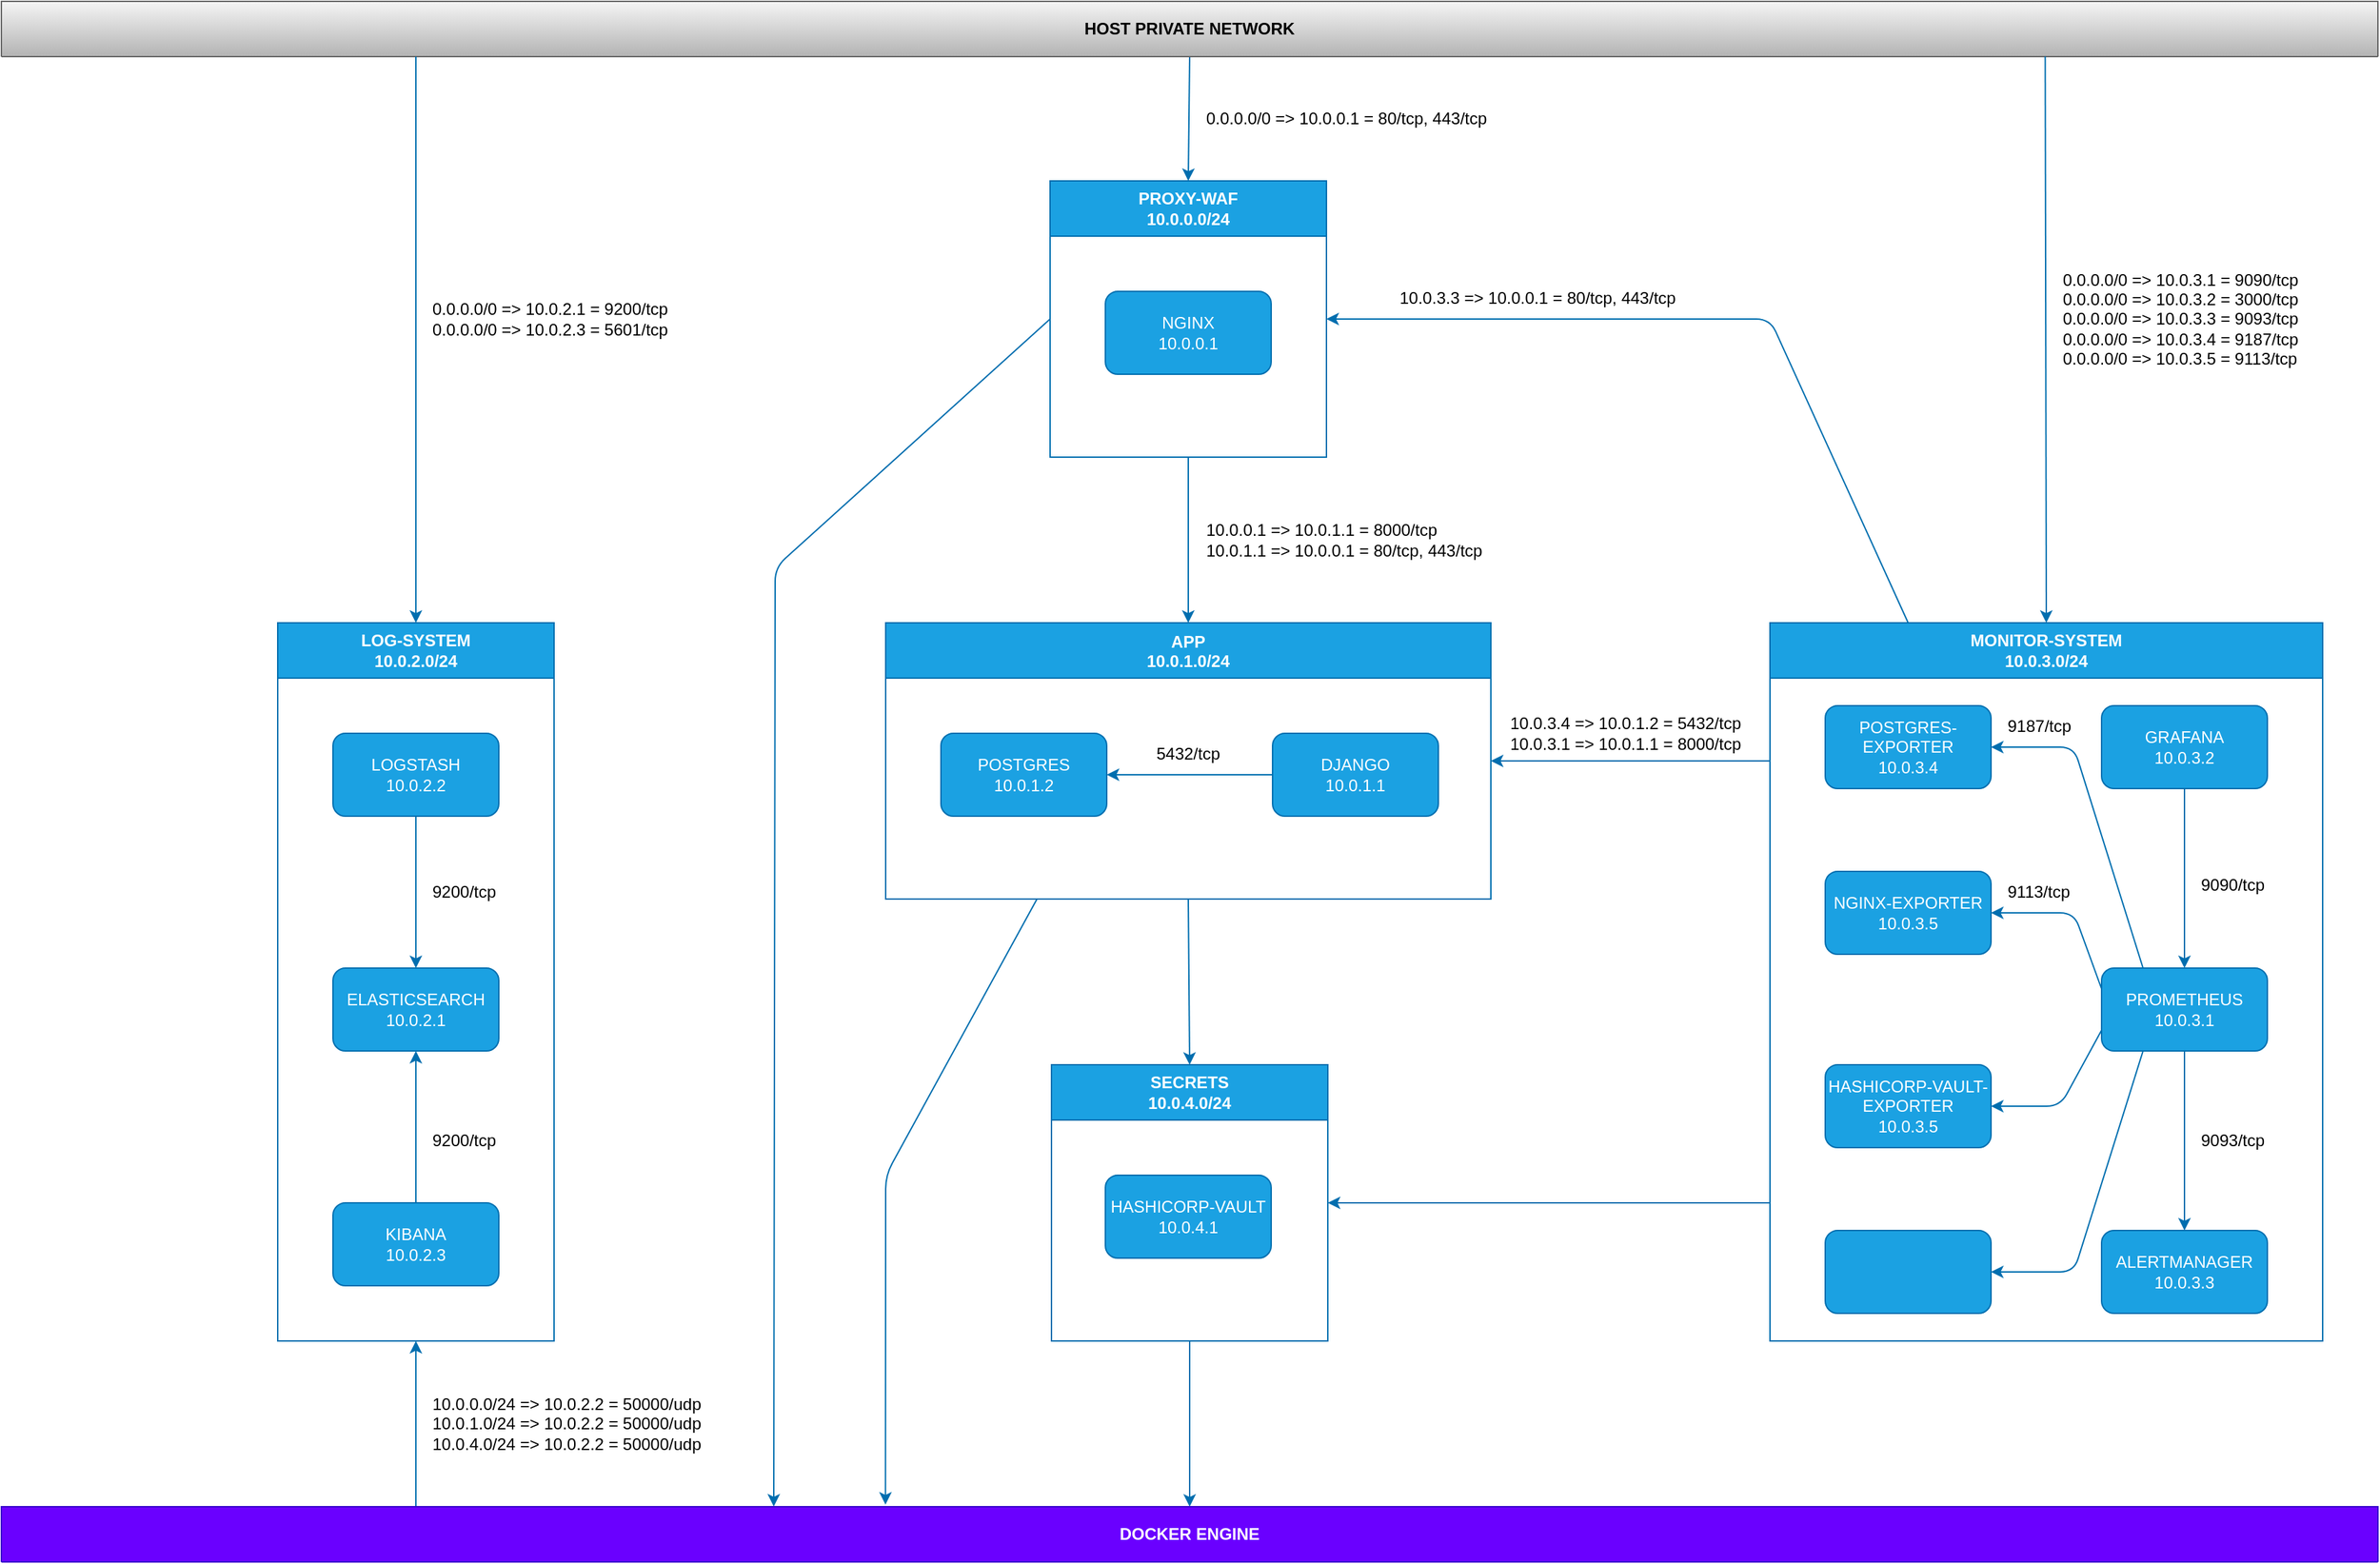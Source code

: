 <mxfile>
    <diagram id="2Z_CETV6rpszF2AJH84o" name="Page-1">
        <mxGraphModel dx="1719" dy="1068" grid="1" gridSize="10" guides="1" tooltips="1" connect="1" arrows="1" fold="1" page="0" pageScale="1" pageWidth="850" pageHeight="1100" math="0" shadow="0">
            <root>
                <mxCell id="0"/>
                <mxCell id="1" parent="0"/>
                <mxCell id="32" style="edgeStyle=none;html=1;exitX=0.5;exitY=1;exitDx=0;exitDy=0;fontColor=#262626;fillColor=#1ba1e2;strokeColor=#006EAF;entryX=0.5;entryY=0;entryDx=0;entryDy=0;" parent="1" source="33" target="12" edge="1">
                    <mxGeometry relative="1" as="geometry">
                        <mxPoint x="510" y="390" as="targetPoint"/>
                    </mxGeometry>
                </mxCell>
                <mxCell id="41" style="edgeStyle=none;html=1;exitX=0.5;exitY=1;exitDx=0;exitDy=0;entryX=0.5;entryY=0;entryDx=0;entryDy=0;fillColor=#1ba1e2;strokeColor=#006EAF;" parent="1" source="12" target="38" edge="1">
                    <mxGeometry relative="1" as="geometry"/>
                </mxCell>
                <mxCell id="79" style="edgeStyle=none;html=1;exitX=0.25;exitY=1;exitDx=0;exitDy=0;fillColor=#1ba1e2;strokeColor=#006EAF;entryX=0.372;entryY=-0.038;entryDx=0;entryDy=0;entryPerimeter=0;" parent="1" source="12" target="77" edge="1">
                    <mxGeometry relative="1" as="geometry">
                        <Array as="points">
                            <mxPoint x="200" y="800"/>
                        </Array>
                        <mxPoint x="201" y="1080" as="targetPoint"/>
                    </mxGeometry>
                </mxCell>
                <mxCell id="12" value="APP&#10;10.0.1.0/24" style="swimlane;startSize=40;swimlaneFillColor=none;rounded=0;glass=0;shadow=0;swimlaneLine=1;fillColor=#1ba1e2;strokeColor=#006EAF;fontColor=#ffffff;" parent="1" vertex="1">
                    <mxGeometry x="200" y="400" width="438" height="200" as="geometry">
                        <mxRectangle x="320" y="320" width="50" height="40" as="alternateBounds"/>
                    </mxGeometry>
                </mxCell>
                <mxCell id="15" value="POSTGRES&lt;br&gt;10.0.1.2" style="rounded=1;whiteSpace=wrap;html=1;fillColor=#1ba1e2;fontColor=#ffffff;strokeColor=#006EAF;" parent="12" vertex="1">
                    <mxGeometry x="40" y="80" width="120" height="60" as="geometry"/>
                </mxCell>
                <mxCell id="20" style="edgeStyle=none;html=1;exitX=0;exitY=0.5;exitDx=0;exitDy=0;entryX=1;entryY=0.5;entryDx=0;entryDy=0;fillColor=#1ba1e2;strokeColor=#006EAF;" parent="12" source="16" target="15" edge="1">
                    <mxGeometry relative="1" as="geometry"/>
                </mxCell>
                <mxCell id="16" value="DJANGO&lt;br&gt;10.0.1.1" style="rounded=1;whiteSpace=wrap;html=1;shadow=0;fillColor=#1ba1e2;fontColor=#ffffff;strokeColor=#006EAF;" parent="12" vertex="1">
                    <mxGeometry x="280" y="80" width="120" height="60" as="geometry"/>
                </mxCell>
                <mxCell id="22" value="5432/tcp" style="text;html=1;strokeColor=none;fillColor=none;align=center;verticalAlign=middle;whiteSpace=wrap;rounded=0;" parent="12" vertex="1">
                    <mxGeometry x="189" y="80" width="60" height="30" as="geometry"/>
                </mxCell>
                <mxCell id="28" value="10.0.0.1 =&amp;gt; 10.0.1.1 = 8000/tcp&lt;br&gt;10.0.1.1 =&amp;gt; 10.0.0.1 = 80/tcp, 443/tcp" style="text;html=1;align=left;verticalAlign=middle;resizable=0;points=[];autosize=1;strokeColor=none;fillColor=none;" parent="1" vertex="1">
                    <mxGeometry x="430" y="320" width="220" height="40" as="geometry"/>
                </mxCell>
                <mxCell id="80" style="edgeStyle=none;html=1;exitX=0;exitY=0.5;exitDx=0;exitDy=0;entryX=0.325;entryY=-0.004;entryDx=0;entryDy=0;fillColor=#1ba1e2;strokeColor=#006EAF;entryPerimeter=0;" parent="1" source="33" target="77" edge="1">
                    <mxGeometry relative="1" as="geometry">
                        <Array as="points">
                            <mxPoint x="120" y="360"/>
                        </Array>
                    </mxGeometry>
                </mxCell>
                <mxCell id="33" value="PROXY-WAF&lt;br&gt;10.0.0.0/24" style="swimlane;whiteSpace=wrap;html=1;fillColor=#1ba1e2;strokeColor=#006EAF;fontColor=#ffffff;startSize=40;" parent="1" vertex="1">
                    <mxGeometry x="319" y="80" width="200" height="200" as="geometry"/>
                </mxCell>
                <mxCell id="9" value="NGINX&lt;br&gt;10.0.0.1" style="rounded=1;whiteSpace=wrap;html=1;fillColor=#1ba1e2;fontColor=#ffffff;strokeColor=#006EAF;" parent="33" vertex="1">
                    <mxGeometry x="40" y="80" width="120" height="60" as="geometry"/>
                </mxCell>
                <mxCell id="37" style="edgeStyle=none;html=1;exitX=0.5;exitY=1;exitDx=0;exitDy=0;entryX=0.5;entryY=0;entryDx=0;entryDy=0;fillColor=#1ba1e2;strokeColor=#006EAF;" parent="1" source="34" target="33" edge="1">
                    <mxGeometry relative="1" as="geometry"/>
                </mxCell>
                <mxCell id="34" value="HOST PRIVATE NETWORK" style="swimlane;whiteSpace=wrap;html=1;startSize=40;fillColor=#f5f5f5;gradientColor=#b3b3b3;strokeColor=#666666;" parent="1" vertex="1">
                    <mxGeometry x="-440" y="-50" width="1720" height="40" as="geometry"/>
                </mxCell>
                <mxCell id="81" style="edgeStyle=none;html=1;exitX=0.5;exitY=1;exitDx=0;exitDy=0;entryX=0.5;entryY=0;entryDx=0;entryDy=0;fillColor=#1ba1e2;strokeColor=#006EAF;" parent="1" source="38" target="77" edge="1">
                    <mxGeometry relative="1" as="geometry"/>
                </mxCell>
                <mxCell id="38" value="SECRETS&lt;br&gt;10.0.4.0/24" style="swimlane;whiteSpace=wrap;html=1;startSize=40;fillColor=#1ba1e2;fontColor=#ffffff;strokeColor=#006EAF;" parent="1" vertex="1">
                    <mxGeometry x="320" y="720" width="200" height="200" as="geometry"/>
                </mxCell>
                <mxCell id="40" value="HASHICORP-VAULT&lt;br&gt;10.0.4.1" style="rounded=1;whiteSpace=wrap;html=1;fillColor=#1ba1e2;strokeColor=#006EAF;fontColor=#ffffff;" parent="38" vertex="1">
                    <mxGeometry x="39" y="80" width="120" height="60" as="geometry"/>
                </mxCell>
                <mxCell id="87" style="edgeStyle=none;html=1;fillColor=#1ba1e2;strokeColor=#006EAF;entryX=1;entryY=0.5;entryDx=0;entryDy=0;" parent="1" target="38" edge="1">
                    <mxGeometry relative="1" as="geometry">
                        <mxPoint x="520" y="790.333" as="targetPoint"/>
                        <Array as="points"/>
                        <mxPoint x="840" y="820" as="sourcePoint"/>
                    </mxGeometry>
                </mxCell>
                <mxCell id="88" style="edgeStyle=none;html=1;fillColor=#1ba1e2;strokeColor=#006EAF;entryX=1;entryY=0.5;entryDx=0;entryDy=0;" parent="1" target="12" edge="1">
                    <mxGeometry relative="1" as="geometry">
                        <mxPoint x="640" y="530.333" as="targetPoint"/>
                        <mxPoint x="840" y="500" as="sourcePoint"/>
                    </mxGeometry>
                </mxCell>
                <mxCell id="89" style="edgeStyle=none;html=1;entryX=0.5;entryY=0;entryDx=0;entryDy=0;fillColor=#1ba1e2;strokeColor=#006EAF;exitX=0.86;exitY=0.998;exitDx=0;exitDy=0;exitPerimeter=0;" parent="1" source="34" target="102" edge="1">
                    <mxGeometry relative="1" as="geometry">
                        <mxPoint x="1390" y="350" as="targetPoint"/>
                        <mxPoint x="1040" y="10" as="sourcePoint"/>
                    </mxGeometry>
                </mxCell>
                <mxCell id="55" style="edgeStyle=none;html=1;entryX=0.5;entryY=0;entryDx=0;entryDy=0;fillColor=#1ba1e2;strokeColor=#006EAF;" parent="1" target="44" edge="1">
                    <mxGeometry relative="1" as="geometry">
                        <mxPoint x="-140" y="-30" as="targetPoint"/>
                        <mxPoint x="-140" y="-10" as="sourcePoint"/>
                    </mxGeometry>
                </mxCell>
                <mxCell id="44" value="LOG-SYSTEM&lt;br&gt;10.0.2.0/24" style="swimlane;whiteSpace=wrap;html=1;startSize=40;fillColor=#1ba1e2;fontColor=#ffffff;strokeColor=#006EAF;" parent="1" vertex="1">
                    <mxGeometry x="-240" y="400" width="200" height="520" as="geometry"/>
                </mxCell>
                <mxCell id="46" value="ELASTICSEARCH&lt;br&gt;10.0.2.1" style="rounded=1;whiteSpace=wrap;html=1;fillColor=#1ba1e2;fontColor=#ffffff;strokeColor=#006EAF;" parent="44" vertex="1">
                    <mxGeometry x="40" y="250" width="120" height="60" as="geometry"/>
                </mxCell>
                <mxCell id="70" style="edgeStyle=none;html=1;entryX=0.5;entryY=0;entryDx=0;entryDy=0;fillColor=#1ba1e2;strokeColor=#006EAF;" parent="44" source="48" target="46" edge="1">
                    <mxGeometry relative="1" as="geometry"/>
                </mxCell>
                <mxCell id="48" value="LOGSTASH&lt;br&gt;10.0.2.2" style="rounded=1;whiteSpace=wrap;html=1;fillColor=#1ba1e2;fontColor=#ffffff;strokeColor=#006EAF;" parent="44" vertex="1">
                    <mxGeometry x="40" y="80" width="120" height="60" as="geometry"/>
                </mxCell>
                <mxCell id="67" style="edgeStyle=none;html=1;exitX=0.5;exitY=0;exitDx=0;exitDy=0;entryX=0.5;entryY=1;entryDx=0;entryDy=0;fillColor=#1ba1e2;strokeColor=#006EAF;" parent="44" source="50" target="46" edge="1">
                    <mxGeometry relative="1" as="geometry"/>
                </mxCell>
                <mxCell id="50" value="KIBANA&lt;br&gt;10.0.2.3" style="rounded=1;whiteSpace=wrap;html=1;fillColor=#1ba1e2;fontColor=#ffffff;strokeColor=#006EAF;" parent="44" vertex="1">
                    <mxGeometry x="40" y="420" width="120" height="60" as="geometry"/>
                </mxCell>
                <mxCell id="71" value="9200/tcp" style="text;html=1;align=left;verticalAlign=middle;resizable=0;points=[];autosize=1;strokeColor=none;fillColor=none;" parent="44" vertex="1">
                    <mxGeometry x="110" y="180" width="70" height="30" as="geometry"/>
                </mxCell>
                <mxCell id="72" value="&lt;span style=&quot;&quot;&gt;9200/tcp&lt;/span&gt;" style="text;html=1;align=left;verticalAlign=middle;resizable=0;points=[];autosize=1;strokeColor=none;fillColor=none;" parent="44" vertex="1">
                    <mxGeometry x="110" y="360" width="70" height="30" as="geometry"/>
                </mxCell>
                <mxCell id="57" value="0.0.0.0/0 =&amp;gt; 10.0.2.1 = 9200/tcp&lt;br&gt;0.0.0.0/0 =&amp;gt; 10.0.2.3 = 5601/tcp" style="text;html=1;align=left;verticalAlign=middle;resizable=0;points=[];autosize=1;strokeColor=none;fillColor=none;" parent="1" vertex="1">
                    <mxGeometry x="-130" y="160" width="190" height="40" as="geometry"/>
                </mxCell>
                <mxCell id="59" value="0.0.0.0/0 =&amp;gt; 10.0.0.1 = 80/tcp, 443/tcp" style="text;html=1;align=left;verticalAlign=middle;resizable=0;points=[];autosize=1;strokeColor=none;fillColor=none;" parent="1" vertex="1">
                    <mxGeometry x="430" y="20" width="230" height="30" as="geometry"/>
                </mxCell>
                <mxCell id="84" style="edgeStyle=none;html=1;entryX=0.5;entryY=1;entryDx=0;entryDy=0;fillColor=#1ba1e2;strokeColor=#006EAF;" parent="1" target="44" edge="1">
                    <mxGeometry relative="1" as="geometry">
                        <mxPoint x="-140" y="1040" as="sourcePoint"/>
                    </mxGeometry>
                </mxCell>
                <mxCell id="77" value="DOCKER ENGINE" style="swimlane;whiteSpace=wrap;html=1;startSize=40;fillColor=#6a00ff;strokeColor=#3700CC;fontColor=#ffffff;" parent="1" vertex="1">
                    <mxGeometry x="-440" y="1040" width="1720" height="40" as="geometry"/>
                </mxCell>
                <mxCell id="85" value="10.0.0.0/24 =&amp;gt; 10.0.2.2 = 50000/udp&lt;br&gt;10.0.1.0/24 =&amp;gt; 10.0.2.2 = 50000/udp&lt;br&gt;10.0.4.0/24 =&amp;gt; 10.0.2.2 = 50000/udp" style="text;html=1;align=left;verticalAlign=middle;resizable=0;points=[];autosize=1;strokeColor=none;fillColor=none;" parent="1" vertex="1">
                    <mxGeometry x="-130" y="950" width="220" height="60" as="geometry"/>
                </mxCell>
                <mxCell id="90" value="0.0.0.0/0 =&amp;gt; 10.0.3.1 = 9090/tcp&lt;br&gt;0.0.0.0/0 =&amp;gt; 10.0.3.2 = 3000/tcp&lt;br&gt;0.0.0.0/0 =&amp;gt; 10.0.3.3 = 9093/tcp&lt;br&gt;0.0.0.0/0 =&amp;gt; 10.0.3.4 = 9187/tcp&lt;br&gt;0.0.0.0/0 =&amp;gt; 10.0.3.5 = 9113/tcp" style="text;html=1;align=left;verticalAlign=middle;resizable=0;points=[];autosize=1;strokeColor=none;fillColor=none;" parent="1" vertex="1">
                    <mxGeometry x="1050" y="135" width="190" height="90" as="geometry"/>
                </mxCell>
                <mxCell id="110" style="edgeStyle=none;html=1;exitX=0.25;exitY=0;exitDx=0;exitDy=0;entryX=1;entryY=0.5;entryDx=0;entryDy=0;fillColor=#1ba1e2;strokeColor=#006EAF;" parent="1" source="102" target="33" edge="1">
                    <mxGeometry relative="1" as="geometry">
                        <Array as="points">
                            <mxPoint x="840" y="180"/>
                        </Array>
                    </mxGeometry>
                </mxCell>
                <mxCell id="102" value="MONITOR-SYSTEM&lt;br&gt;10.0.3.0/24" style="swimlane;whiteSpace=wrap;html=1;startSize=40;fillColor=#1ba1e2;fontColor=#ffffff;strokeColor=#006EAF;" parent="1" vertex="1">
                    <mxGeometry x="840" y="400" width="400" height="520" as="geometry"/>
                </mxCell>
                <mxCell id="104" value="POSTGRES-EXPORTER&lt;br style=&quot;border-color: var(--border-color);&quot;&gt;10.0.3.4" style="rounded=1;whiteSpace=wrap;html=1;fillColor=#1ba1e2;fontColor=#ffffff;strokeColor=#006EAF;" parent="102" vertex="1">
                    <mxGeometry x="40" y="60" width="120" height="60" as="geometry"/>
                </mxCell>
                <mxCell id="105" value="NGINX-EXPORTER&lt;br&gt;10.0.3.5" style="rounded=1;whiteSpace=wrap;html=1;fillColor=#1ba1e2;fontColor=#ffffff;strokeColor=#006EAF;" parent="102" vertex="1">
                    <mxGeometry x="40" y="180" width="120" height="60" as="geometry"/>
                </mxCell>
                <mxCell id="108" value="HASHICORP-VAULT-EXPORTER&lt;br&gt;10.0.3.5" style="rounded=1;whiteSpace=wrap;html=1;fillColor=#1ba1e2;fontColor=#ffffff;strokeColor=#006EAF;" parent="102" vertex="1">
                    <mxGeometry x="40" y="320" width="120" height="60" as="geometry"/>
                </mxCell>
                <mxCell id="111" value="" style="rounded=1;whiteSpace=wrap;html=1;fillColor=#1ba1e2;fontColor=#ffffff;strokeColor=#006EAF;" parent="102" vertex="1">
                    <mxGeometry x="40" y="440" width="120" height="60" as="geometry"/>
                </mxCell>
                <mxCell id="52" value="GRAFANA&lt;br style=&quot;border-color: var(--border-color);&quot;&gt;10.0.3.2" style="rounded=1;whiteSpace=wrap;html=1;fillColor=#1ba1e2;fontColor=#ffffff;strokeColor=#006EAF;" parent="102" vertex="1">
                    <mxGeometry x="240" y="60" width="120" height="60" as="geometry"/>
                </mxCell>
                <mxCell id="121" style="edgeStyle=none;html=1;exitX=0.5;exitY=1;exitDx=0;exitDy=0;entryX=0.5;entryY=0;entryDx=0;entryDy=0;fillColor=#1ba1e2;strokeColor=#006EAF;" parent="102" source="53" target="114" edge="1">
                    <mxGeometry relative="1" as="geometry"/>
                </mxCell>
                <mxCell id="122" style="edgeStyle=none;html=1;exitX=0.25;exitY=1;exitDx=0;exitDy=0;entryX=1;entryY=0.5;entryDx=0;entryDy=0;fillColor=#1ba1e2;strokeColor=#006EAF;" parent="102" source="53" target="111" edge="1">
                    <mxGeometry relative="1" as="geometry">
                        <Array as="points">
                            <mxPoint x="220" y="470"/>
                        </Array>
                    </mxGeometry>
                </mxCell>
                <mxCell id="123" style="edgeStyle=none;html=1;exitX=0;exitY=0.75;exitDx=0;exitDy=0;entryX=1;entryY=0.5;entryDx=0;entryDy=0;fillColor=#1ba1e2;strokeColor=#006EAF;" parent="102" source="53" target="108" edge="1">
                    <mxGeometry relative="1" as="geometry">
                        <Array as="points">
                            <mxPoint x="210" y="350"/>
                        </Array>
                    </mxGeometry>
                </mxCell>
                <mxCell id="124" style="edgeStyle=none;html=1;exitX=0;exitY=0.25;exitDx=0;exitDy=0;entryX=1;entryY=0.5;entryDx=0;entryDy=0;fillColor=#1ba1e2;strokeColor=#006EAF;" parent="102" source="53" target="105" edge="1">
                    <mxGeometry relative="1" as="geometry">
                        <Array as="points">
                            <mxPoint x="220" y="210"/>
                        </Array>
                    </mxGeometry>
                </mxCell>
                <mxCell id="125" style="edgeStyle=none;html=1;exitX=0.25;exitY=0;exitDx=0;exitDy=0;entryX=1;entryY=0.5;entryDx=0;entryDy=0;fillColor=#1ba1e2;strokeColor=#006EAF;" parent="102" source="53" target="104" edge="1">
                    <mxGeometry relative="1" as="geometry">
                        <Array as="points">
                            <mxPoint x="220" y="90"/>
                        </Array>
                    </mxGeometry>
                </mxCell>
                <mxCell id="53" value="PROMETHEUS&lt;br style=&quot;border-color: var(--border-color);&quot;&gt;10.0.3.1" style="rounded=1;whiteSpace=wrap;html=1;fillColor=#1ba1e2;fontColor=#ffffff;strokeColor=#006EAF;" parent="102" vertex="1">
                    <mxGeometry x="240" y="250" width="120" height="60" as="geometry"/>
                </mxCell>
                <mxCell id="54" value="" style="edgeStyle=none;html=1;fillColor=#1ba1e2;strokeColor=#006EAF;" parent="102" source="52" target="53" edge="1">
                    <mxGeometry relative="1" as="geometry"/>
                </mxCell>
                <mxCell id="114" value="ALERTMANAGER&lt;br&gt;10.0.3.3" style="rounded=1;whiteSpace=wrap;html=1;fillColor=#1ba1e2;fontColor=#ffffff;strokeColor=#006EAF;" parent="102" vertex="1">
                    <mxGeometry x="240" y="440" width="120" height="60" as="geometry"/>
                </mxCell>
                <mxCell id="126" value="9113/tcp" style="text;html=1;align=left;verticalAlign=middle;resizable=0;points=[];autosize=1;strokeColor=none;fillColor=none;" parent="102" vertex="1">
                    <mxGeometry x="170" y="180" width="70" height="30" as="geometry"/>
                </mxCell>
                <mxCell id="129" value="9187/tcp" style="text;html=1;align=left;verticalAlign=middle;resizable=0;points=[];autosize=1;strokeColor=none;fillColor=none;" parent="102" vertex="1">
                    <mxGeometry x="170" y="60" width="70" height="30" as="geometry"/>
                </mxCell>
                <mxCell id="131" value="9093/tcp" style="text;html=1;align=left;verticalAlign=middle;resizable=0;points=[];autosize=1;strokeColor=none;fillColor=none;" vertex="1" parent="102">
                    <mxGeometry x="310" y="360" width="70" height="30" as="geometry"/>
                </mxCell>
                <mxCell id="132" value="9090/tcp" style="text;html=1;align=left;verticalAlign=middle;resizable=0;points=[];autosize=1;strokeColor=none;fillColor=none;" vertex="1" parent="102">
                    <mxGeometry x="310" y="175" width="70" height="30" as="geometry"/>
                </mxCell>
                <mxCell id="127" value="10.0.3.4 =&amp;gt; 10.0.1.2 = 5432/tcp&lt;br&gt;10.0.3.1 =&amp;gt; 10.0.1.1 = 8000/tcp" style="text;html=1;align=left;verticalAlign=middle;resizable=0;points=[];autosize=1;strokeColor=none;fillColor=none;" parent="1" vertex="1">
                    <mxGeometry x="650" y="460" width="190" height="40" as="geometry"/>
                </mxCell>
                <mxCell id="128" value="10.0.3.3 =&amp;gt; 10.0.0.1 = 80/tcp, 443/tcp" style="text;html=1;align=left;verticalAlign=middle;resizable=0;points=[];autosize=1;strokeColor=none;fillColor=none;" parent="1" vertex="1">
                    <mxGeometry x="570" y="150" width="220" height="30" as="geometry"/>
                </mxCell>
            </root>
        </mxGraphModel>
    </diagram>
</mxfile>
